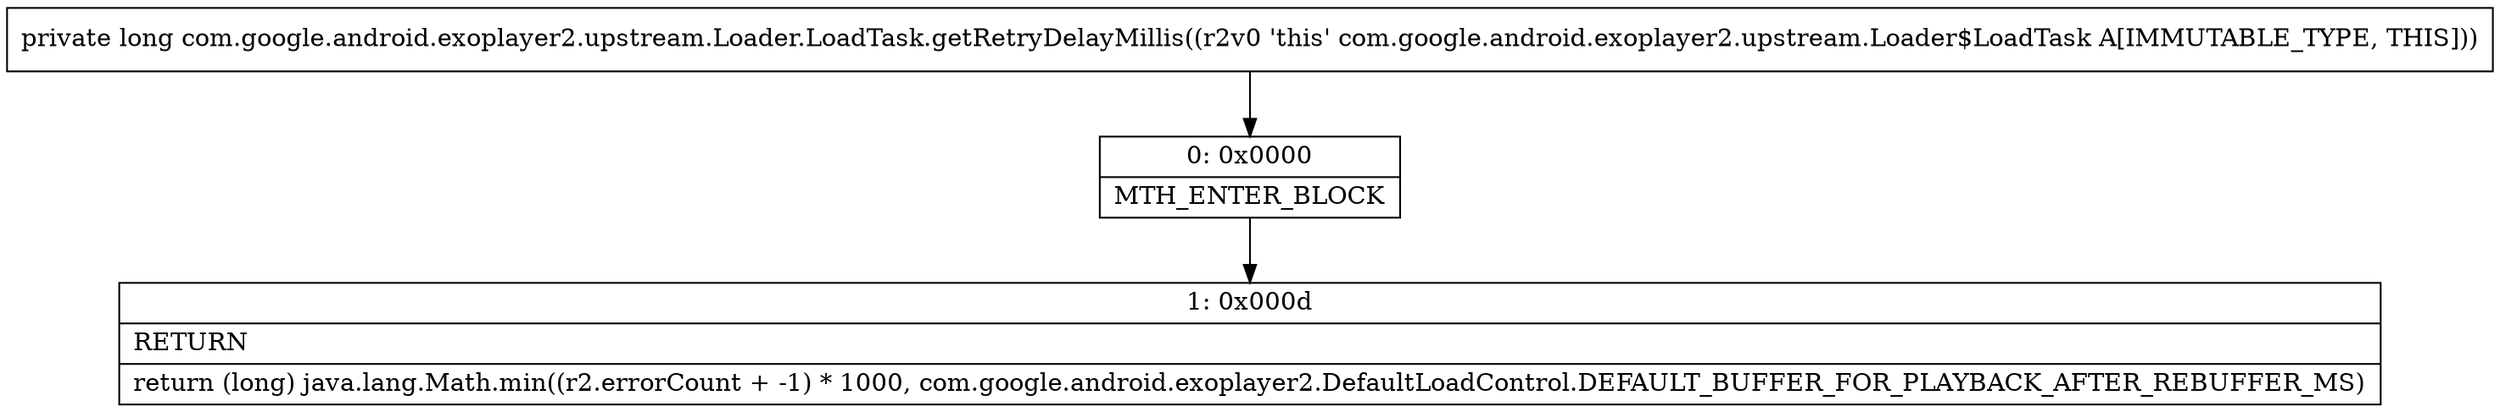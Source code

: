 digraph "CFG forcom.google.android.exoplayer2.upstream.Loader.LoadTask.getRetryDelayMillis()J" {
Node_0 [shape=record,label="{0\:\ 0x0000|MTH_ENTER_BLOCK\l}"];
Node_1 [shape=record,label="{1\:\ 0x000d|RETURN\l|return (long) java.lang.Math.min((r2.errorCount + \-1) * 1000, com.google.android.exoplayer2.DefaultLoadControl.DEFAULT_BUFFER_FOR_PLAYBACK_AFTER_REBUFFER_MS)\l}"];
MethodNode[shape=record,label="{private long com.google.android.exoplayer2.upstream.Loader.LoadTask.getRetryDelayMillis((r2v0 'this' com.google.android.exoplayer2.upstream.Loader$LoadTask A[IMMUTABLE_TYPE, THIS])) }"];
MethodNode -> Node_0;
Node_0 -> Node_1;
}

